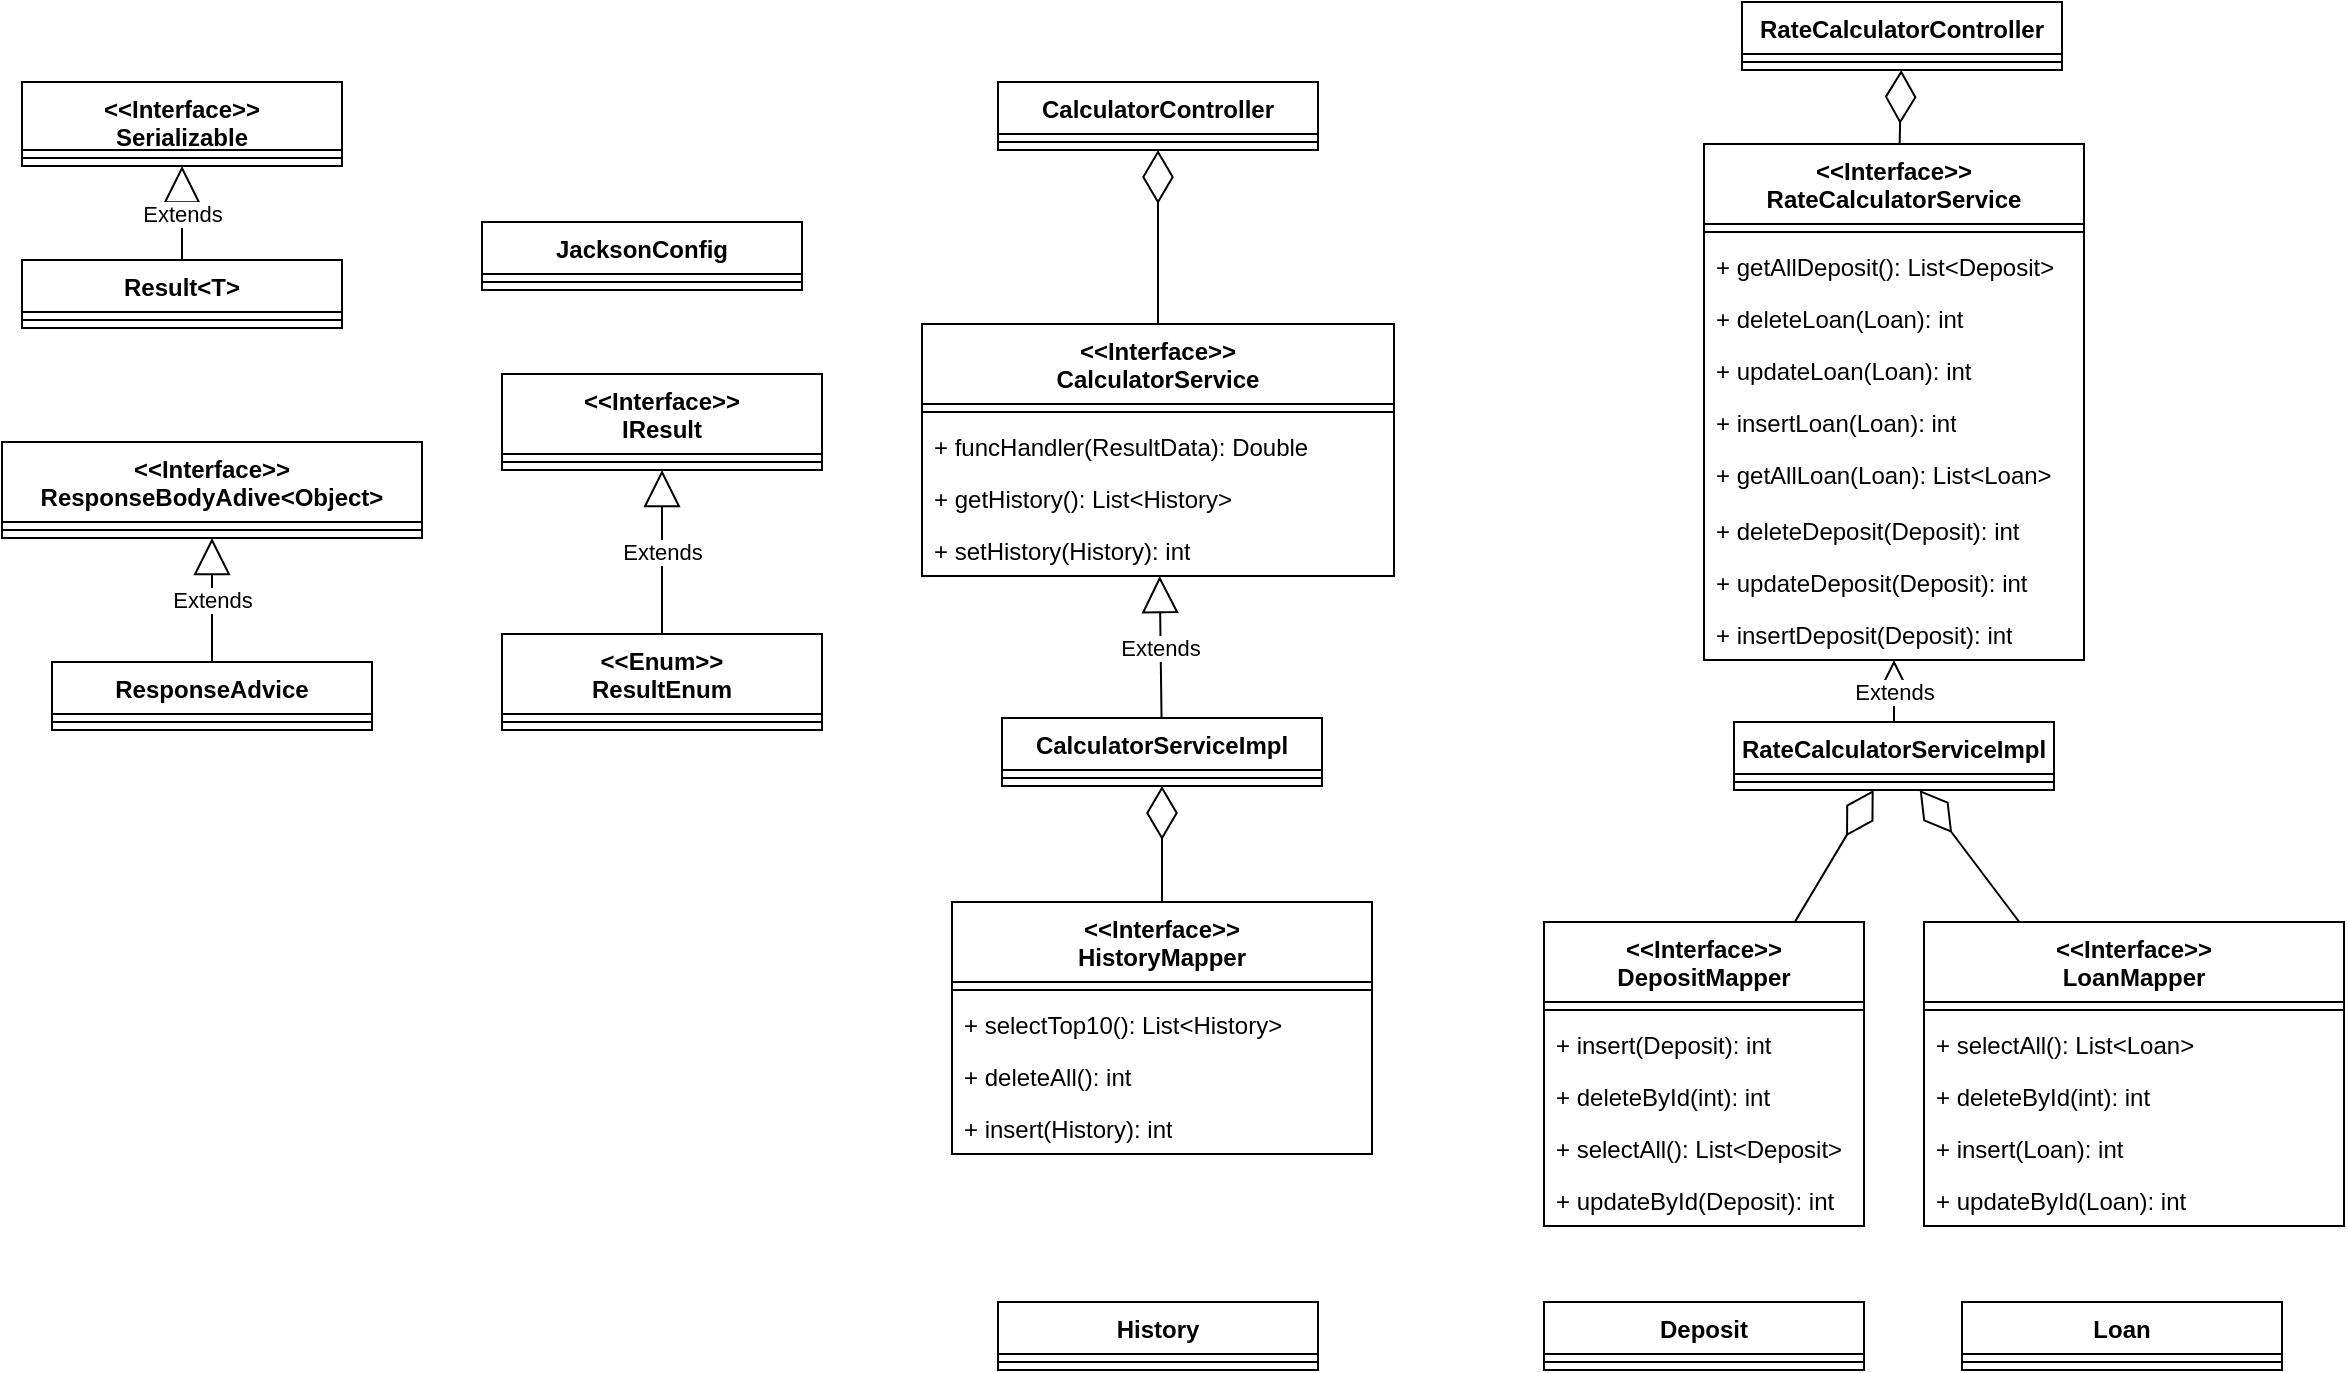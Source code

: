 <mxfile version="20.1.4" type="device"><diagram id="C5RBs43oDa-KdzZeNtuy" name="Page-1"><mxGraphModel dx="958" dy="501" grid="1" gridSize="10" guides="1" tooltips="1" connect="1" arrows="1" fold="1" page="1" pageScale="1" pageWidth="827" pageHeight="1169" math="0" shadow="0"><root><mxCell id="WIyWlLk6GJQsqaUBKTNV-0"/><mxCell id="WIyWlLk6GJQsqaUBKTNV-1" parent="WIyWlLk6GJQsqaUBKTNV-0"/><mxCell id="03QnKjAGLcGlabvrYhu9-0" value="Deposit" style="swimlane;fontStyle=1;align=center;verticalAlign=top;childLayout=stackLayout;horizontal=1;startSize=26;horizontalStack=0;resizeParent=1;resizeParentMax=0;resizeLast=0;collapsible=1;marginBottom=0;whiteSpace=wrap;html=1;" parent="WIyWlLk6GJQsqaUBKTNV-1" vertex="1"><mxGeometry x="801" y="1460" width="160" height="34" as="geometry"/></mxCell><mxCell id="03QnKjAGLcGlabvrYhu9-2" value="" style="line;strokeWidth=1;fillColor=none;align=left;verticalAlign=middle;spacingTop=-1;spacingLeft=3;spacingRight=3;rotatable=0;labelPosition=right;points=[];portConstraint=eastwest;strokeColor=inherit;" parent="03QnKjAGLcGlabvrYhu9-0" vertex="1"><mxGeometry y="26" width="160" height="8" as="geometry"/></mxCell><mxCell id="03QnKjAGLcGlabvrYhu9-4" value="History" style="swimlane;fontStyle=1;align=center;verticalAlign=top;childLayout=stackLayout;horizontal=1;startSize=26;horizontalStack=0;resizeParent=1;resizeParentMax=0;resizeLast=0;collapsible=1;marginBottom=0;whiteSpace=wrap;html=1;" parent="WIyWlLk6GJQsqaUBKTNV-1" vertex="1"><mxGeometry x="528" y="1460" width="160" height="34" as="geometry"/></mxCell><mxCell id="03QnKjAGLcGlabvrYhu9-6" value="" style="line;strokeWidth=1;fillColor=none;align=left;verticalAlign=middle;spacingTop=-1;spacingLeft=3;spacingRight=3;rotatable=0;labelPosition=right;points=[];portConstraint=eastwest;strokeColor=inherit;" parent="03QnKjAGLcGlabvrYhu9-4" vertex="1"><mxGeometry y="26" width="160" height="8" as="geometry"/></mxCell><mxCell id="03QnKjAGLcGlabvrYhu9-8" value="Loan" style="swimlane;fontStyle=1;align=center;verticalAlign=top;childLayout=stackLayout;horizontal=1;startSize=26;horizontalStack=0;resizeParent=1;resizeParentMax=0;resizeLast=0;collapsible=1;marginBottom=0;whiteSpace=wrap;html=1;" parent="WIyWlLk6GJQsqaUBKTNV-1" vertex="1"><mxGeometry x="1010" y="1460" width="160" height="34" as="geometry"/></mxCell><mxCell id="03QnKjAGLcGlabvrYhu9-10" value="" style="line;strokeWidth=1;fillColor=none;align=left;verticalAlign=middle;spacingTop=-1;spacingLeft=3;spacingRight=3;rotatable=0;labelPosition=right;points=[];portConstraint=eastwest;strokeColor=inherit;" parent="03QnKjAGLcGlabvrYhu9-8" vertex="1"><mxGeometry y="26" width="160" height="8" as="geometry"/></mxCell><mxCell id="03QnKjAGLcGlabvrYhu9-16" value="JacksonConfig" style="swimlane;fontStyle=1;align=center;verticalAlign=top;childLayout=stackLayout;horizontal=1;startSize=26;horizontalStack=0;resizeParent=1;resizeParentMax=0;resizeLast=0;collapsible=1;marginBottom=0;whiteSpace=wrap;html=1;" parent="WIyWlLk6GJQsqaUBKTNV-1" vertex="1"><mxGeometry x="270" y="920" width="160" height="34" as="geometry"/></mxCell><mxCell id="03QnKjAGLcGlabvrYhu9-18" value="" style="line;strokeWidth=1;fillColor=none;align=left;verticalAlign=middle;spacingTop=-1;spacingLeft=3;spacingRight=3;rotatable=0;labelPosition=right;points=[];portConstraint=eastwest;strokeColor=inherit;" parent="03QnKjAGLcGlabvrYhu9-16" vertex="1"><mxGeometry y="26" width="160" height="8" as="geometry"/></mxCell><mxCell id="03QnKjAGLcGlabvrYhu9-20" value="&amp;lt;&amp;lt;Interface&amp;gt;&amp;gt;&lt;br&gt;IResult" style="swimlane;fontStyle=1;align=center;verticalAlign=top;childLayout=stackLayout;horizontal=1;startSize=40;horizontalStack=0;resizeParent=1;resizeParentMax=0;resizeLast=0;collapsible=1;marginBottom=0;whiteSpace=wrap;html=1;" parent="WIyWlLk6GJQsqaUBKTNV-1" vertex="1"><mxGeometry x="280" y="996" width="160" height="48" as="geometry"/></mxCell><mxCell id="03QnKjAGLcGlabvrYhu9-22" value="" style="line;strokeWidth=1;fillColor=none;align=left;verticalAlign=middle;spacingTop=-1;spacingLeft=3;spacingRight=3;rotatable=0;labelPosition=right;points=[];portConstraint=eastwest;strokeColor=inherit;" parent="03QnKjAGLcGlabvrYhu9-20" vertex="1"><mxGeometry y="40" width="160" height="8" as="geometry"/></mxCell><mxCell id="03QnKjAGLcGlabvrYhu9-24" value="Result&amp;lt;T&amp;gt;" style="swimlane;fontStyle=1;align=center;verticalAlign=top;childLayout=stackLayout;horizontal=1;startSize=26;horizontalStack=0;resizeParent=1;resizeParentMax=0;resizeLast=0;collapsible=1;marginBottom=0;whiteSpace=wrap;html=1;" parent="WIyWlLk6GJQsqaUBKTNV-1" vertex="1"><mxGeometry x="40" y="939" width="160" height="34" as="geometry"/></mxCell><mxCell id="03QnKjAGLcGlabvrYhu9-26" value="" style="line;strokeWidth=1;fillColor=none;align=left;verticalAlign=middle;spacingTop=-1;spacingLeft=3;spacingRight=3;rotatable=0;labelPosition=right;points=[];portConstraint=eastwest;strokeColor=inherit;" parent="03QnKjAGLcGlabvrYhu9-24" vertex="1"><mxGeometry y="26" width="160" height="8" as="geometry"/></mxCell><mxCell id="03QnKjAGLcGlabvrYhu9-28" value="CalculatorController" style="swimlane;fontStyle=1;align=center;verticalAlign=top;childLayout=stackLayout;horizontal=1;startSize=26;horizontalStack=0;resizeParent=1;resizeParentMax=0;resizeLast=0;collapsible=1;marginBottom=0;whiteSpace=wrap;html=1;" parent="WIyWlLk6GJQsqaUBKTNV-1" vertex="1"><mxGeometry x="528" y="850" width="160" height="34" as="geometry"/></mxCell><mxCell id="03QnKjAGLcGlabvrYhu9-30" value="" style="line;strokeWidth=1;fillColor=none;align=left;verticalAlign=middle;spacingTop=-1;spacingLeft=3;spacingRight=3;rotatable=0;labelPosition=right;points=[];portConstraint=eastwest;strokeColor=inherit;" parent="03QnKjAGLcGlabvrYhu9-28" vertex="1"><mxGeometry y="26" width="160" height="8" as="geometry"/></mxCell><mxCell id="03QnKjAGLcGlabvrYhu9-36" value="RateCalculatorController" style="swimlane;fontStyle=1;align=center;verticalAlign=top;childLayout=stackLayout;horizontal=1;startSize=26;horizontalStack=0;resizeParent=1;resizeParentMax=0;resizeLast=0;collapsible=1;marginBottom=0;whiteSpace=wrap;html=1;" parent="WIyWlLk6GJQsqaUBKTNV-1" vertex="1"><mxGeometry x="900" y="810" width="160" height="34" as="geometry"/></mxCell><mxCell id="03QnKjAGLcGlabvrYhu9-38" value="" style="line;strokeWidth=1;fillColor=none;align=left;verticalAlign=middle;spacingTop=-1;spacingLeft=3;spacingRight=3;rotatable=0;labelPosition=right;points=[];portConstraint=eastwest;strokeColor=inherit;" parent="03QnKjAGLcGlabvrYhu9-36" vertex="1"><mxGeometry y="26" width="160" height="8" as="geometry"/></mxCell><mxCell id="03QnKjAGLcGlabvrYhu9-40" value="&amp;lt;&amp;lt;Enum&amp;gt;&amp;gt;&lt;br&gt;ResultEnum" style="swimlane;fontStyle=1;align=center;verticalAlign=top;childLayout=stackLayout;horizontal=1;startSize=40;horizontalStack=0;resizeParent=1;resizeParentMax=0;resizeLast=0;collapsible=1;marginBottom=0;whiteSpace=wrap;html=1;" parent="WIyWlLk6GJQsqaUBKTNV-1" vertex="1"><mxGeometry x="280" y="1126" width="160" height="48" as="geometry"/></mxCell><mxCell id="03QnKjAGLcGlabvrYhu9-42" value="" style="line;strokeWidth=1;fillColor=none;align=left;verticalAlign=middle;spacingTop=-1;spacingLeft=3;spacingRight=3;rotatable=0;labelPosition=right;points=[];portConstraint=eastwest;strokeColor=inherit;" parent="03QnKjAGLcGlabvrYhu9-40" vertex="1"><mxGeometry y="40" width="160" height="8" as="geometry"/></mxCell><mxCell id="03QnKjAGLcGlabvrYhu9-48" value="ResponseAdvice" style="swimlane;fontStyle=1;align=center;verticalAlign=top;childLayout=stackLayout;horizontal=1;startSize=26;horizontalStack=0;resizeParent=1;resizeParentMax=0;resizeLast=0;collapsible=1;marginBottom=0;whiteSpace=wrap;html=1;" parent="WIyWlLk6GJQsqaUBKTNV-1" vertex="1"><mxGeometry x="55" y="1140" width="160" height="34" as="geometry"/></mxCell><mxCell id="03QnKjAGLcGlabvrYhu9-50" value="" style="line;strokeWidth=1;fillColor=none;align=left;verticalAlign=middle;spacingTop=-1;spacingLeft=3;spacingRight=3;rotatable=0;labelPosition=right;points=[];portConstraint=eastwest;strokeColor=inherit;" parent="03QnKjAGLcGlabvrYhu9-48" vertex="1"><mxGeometry y="26" width="160" height="8" as="geometry"/></mxCell><mxCell id="03QnKjAGLcGlabvrYhu9-53" value="&amp;lt;&amp;lt;Interface&amp;gt;&amp;gt;&lt;br&gt;DepositMapper" style="swimlane;fontStyle=1;align=center;verticalAlign=top;childLayout=stackLayout;horizontal=1;startSize=40;horizontalStack=0;resizeParent=1;resizeParentMax=0;resizeLast=0;collapsible=1;marginBottom=0;whiteSpace=wrap;html=1;" parent="WIyWlLk6GJQsqaUBKTNV-1" vertex="1"><mxGeometry x="801" y="1270" width="160" height="152" as="geometry"/></mxCell><mxCell id="03QnKjAGLcGlabvrYhu9-55" value="" style="line;strokeWidth=1;fillColor=none;align=left;verticalAlign=middle;spacingTop=-1;spacingLeft=3;spacingRight=3;rotatable=0;labelPosition=right;points=[];portConstraint=eastwest;strokeColor=inherit;" parent="03QnKjAGLcGlabvrYhu9-53" vertex="1"><mxGeometry y="40" width="160" height="8" as="geometry"/></mxCell><mxCell id="03QnKjAGLcGlabvrYhu9-125" value="+ insert(Deposit): int" style="text;strokeColor=none;fillColor=none;align=left;verticalAlign=top;spacingLeft=4;spacingRight=4;overflow=hidden;rotatable=0;points=[[0,0.5],[1,0.5]];portConstraint=eastwest;whiteSpace=wrap;html=1;" parent="03QnKjAGLcGlabvrYhu9-53" vertex="1"><mxGeometry y="48" width="160" height="26" as="geometry"/></mxCell><mxCell id="03QnKjAGLcGlabvrYhu9-124" value="+ deleteById(int): int" style="text;strokeColor=none;fillColor=none;align=left;verticalAlign=top;spacingLeft=4;spacingRight=4;overflow=hidden;rotatable=0;points=[[0,0.5],[1,0.5]];portConstraint=eastwest;whiteSpace=wrap;html=1;" parent="03QnKjAGLcGlabvrYhu9-53" vertex="1"><mxGeometry y="74" width="160" height="26" as="geometry"/></mxCell><mxCell id="03QnKjAGLcGlabvrYhu9-123" value="+ selectAll(): List&amp;lt;Deposit&amp;gt;" style="text;strokeColor=none;fillColor=none;align=left;verticalAlign=top;spacingLeft=4;spacingRight=4;overflow=hidden;rotatable=0;points=[[0,0.5],[1,0.5]];portConstraint=eastwest;whiteSpace=wrap;html=1;" parent="03QnKjAGLcGlabvrYhu9-53" vertex="1"><mxGeometry y="100" width="160" height="26" as="geometry"/></mxCell><mxCell id="03QnKjAGLcGlabvrYhu9-126" value="+ updateById(Deposit): int" style="text;strokeColor=none;fillColor=none;align=left;verticalAlign=top;spacingLeft=4;spacingRight=4;overflow=hidden;rotatable=0;points=[[0,0.5],[1,0.5]];portConstraint=eastwest;whiteSpace=wrap;html=1;" parent="03QnKjAGLcGlabvrYhu9-53" vertex="1"><mxGeometry y="126" width="160" height="26" as="geometry"/></mxCell><mxCell id="03QnKjAGLcGlabvrYhu9-57" value="&amp;lt;&amp;lt;Interface&amp;gt;&amp;gt;&lt;br&gt;HistoryMapper" style="swimlane;fontStyle=1;align=center;verticalAlign=top;childLayout=stackLayout;horizontal=1;startSize=40;horizontalStack=0;resizeParent=1;resizeParentMax=0;resizeLast=0;collapsible=1;marginBottom=0;whiteSpace=wrap;html=1;" parent="WIyWlLk6GJQsqaUBKTNV-1" vertex="1"><mxGeometry x="505" y="1260" width="210" height="126" as="geometry"/></mxCell><mxCell id="03QnKjAGLcGlabvrYhu9-59" value="" style="line;strokeWidth=1;fillColor=none;align=left;verticalAlign=middle;spacingTop=-1;spacingLeft=3;spacingRight=3;rotatable=0;labelPosition=right;points=[];portConstraint=eastwest;strokeColor=inherit;" parent="03QnKjAGLcGlabvrYhu9-57" vertex="1"><mxGeometry y="40" width="210" height="8" as="geometry"/></mxCell><mxCell id="03QnKjAGLcGlabvrYhu9-127" value="+ selectTop10(): List&amp;lt;History&amp;gt;" style="text;strokeColor=none;fillColor=none;align=left;verticalAlign=top;spacingLeft=4;spacingRight=4;overflow=hidden;rotatable=0;points=[[0,0.5],[1,0.5]];portConstraint=eastwest;whiteSpace=wrap;html=1;" parent="03QnKjAGLcGlabvrYhu9-57" vertex="1"><mxGeometry y="48" width="210" height="26" as="geometry"/></mxCell><mxCell id="03QnKjAGLcGlabvrYhu9-128" value="+ deleteAll(): int" style="text;strokeColor=none;fillColor=none;align=left;verticalAlign=top;spacingLeft=4;spacingRight=4;overflow=hidden;rotatable=0;points=[[0,0.5],[1,0.5]];portConstraint=eastwest;whiteSpace=wrap;html=1;" parent="03QnKjAGLcGlabvrYhu9-57" vertex="1"><mxGeometry y="74" width="210" height="26" as="geometry"/></mxCell><mxCell id="03QnKjAGLcGlabvrYhu9-129" value="+ insert(History): int" style="text;strokeColor=none;fillColor=none;align=left;verticalAlign=top;spacingLeft=4;spacingRight=4;overflow=hidden;rotatable=0;points=[[0,0.5],[1,0.5]];portConstraint=eastwest;whiteSpace=wrap;html=1;" parent="03QnKjAGLcGlabvrYhu9-57" vertex="1"><mxGeometry y="100" width="210" height="26" as="geometry"/></mxCell><mxCell id="03QnKjAGLcGlabvrYhu9-61" value="&amp;lt;&amp;lt;Interface&amp;gt;&amp;gt;&lt;br&gt;LoanMapper" style="swimlane;fontStyle=1;align=center;verticalAlign=top;childLayout=stackLayout;horizontal=1;startSize=40;horizontalStack=0;resizeParent=1;resizeParentMax=0;resizeLast=0;collapsible=1;marginBottom=0;whiteSpace=wrap;html=1;" parent="WIyWlLk6GJQsqaUBKTNV-1" vertex="1"><mxGeometry x="991" y="1270" width="210" height="152" as="geometry"/></mxCell><mxCell id="03QnKjAGLcGlabvrYhu9-63" value="" style="line;strokeWidth=1;fillColor=none;align=left;verticalAlign=middle;spacingTop=-1;spacingLeft=3;spacingRight=3;rotatable=0;labelPosition=right;points=[];portConstraint=eastwest;strokeColor=inherit;" parent="03QnKjAGLcGlabvrYhu9-61" vertex="1"><mxGeometry y="40" width="210" height="8" as="geometry"/></mxCell><mxCell id="03QnKjAGLcGlabvrYhu9-119" value="+ selectAll(): List&amp;lt;Loan&amp;gt;" style="text;strokeColor=none;fillColor=none;align=left;verticalAlign=top;spacingLeft=4;spacingRight=4;overflow=hidden;rotatable=0;points=[[0,0.5],[1,0.5]];portConstraint=eastwest;whiteSpace=wrap;html=1;" parent="03QnKjAGLcGlabvrYhu9-61" vertex="1"><mxGeometry y="48" width="210" height="26" as="geometry"/></mxCell><mxCell id="03QnKjAGLcGlabvrYhu9-120" value="+ deleteById(int): int" style="text;strokeColor=none;fillColor=none;align=left;verticalAlign=top;spacingLeft=4;spacingRight=4;overflow=hidden;rotatable=0;points=[[0,0.5],[1,0.5]];portConstraint=eastwest;whiteSpace=wrap;html=1;" parent="03QnKjAGLcGlabvrYhu9-61" vertex="1"><mxGeometry y="74" width="210" height="26" as="geometry"/></mxCell><mxCell id="03QnKjAGLcGlabvrYhu9-121" value="+ insert(Loan): int" style="text;strokeColor=none;fillColor=none;align=left;verticalAlign=top;spacingLeft=4;spacingRight=4;overflow=hidden;rotatable=0;points=[[0,0.5],[1,0.5]];portConstraint=eastwest;whiteSpace=wrap;html=1;" parent="03QnKjAGLcGlabvrYhu9-61" vertex="1"><mxGeometry y="100" width="210" height="26" as="geometry"/></mxCell><mxCell id="03QnKjAGLcGlabvrYhu9-122" value="+ updateById(Loan): int" style="text;strokeColor=none;fillColor=none;align=left;verticalAlign=top;spacingLeft=4;spacingRight=4;overflow=hidden;rotatable=0;points=[[0,0.5],[1,0.5]];portConstraint=eastwest;whiteSpace=wrap;html=1;" parent="03QnKjAGLcGlabvrYhu9-61" vertex="1"><mxGeometry y="126" width="210" height="26" as="geometry"/></mxCell><mxCell id="03QnKjAGLcGlabvrYhu9-65" value="CalculatorServiceImpl" style="swimlane;fontStyle=1;align=center;verticalAlign=top;childLayout=stackLayout;horizontal=1;startSize=26;horizontalStack=0;resizeParent=1;resizeParentMax=0;resizeLast=0;collapsible=1;marginBottom=0;whiteSpace=wrap;html=1;" parent="WIyWlLk6GJQsqaUBKTNV-1" vertex="1"><mxGeometry x="530" y="1168" width="160" height="34" as="geometry"/></mxCell><mxCell id="03QnKjAGLcGlabvrYhu9-67" value="" style="line;strokeWidth=1;fillColor=none;align=left;verticalAlign=middle;spacingTop=-1;spacingLeft=3;spacingRight=3;rotatable=0;labelPosition=right;points=[];portConstraint=eastwest;strokeColor=inherit;" parent="03QnKjAGLcGlabvrYhu9-65" vertex="1"><mxGeometry y="26" width="160" height="8" as="geometry"/></mxCell><mxCell id="03QnKjAGLcGlabvrYhu9-69" value="RateCalculatorServiceImpl" style="swimlane;fontStyle=1;align=center;verticalAlign=top;childLayout=stackLayout;horizontal=1;startSize=26;horizontalStack=0;resizeParent=1;resizeParentMax=0;resizeLast=0;collapsible=1;marginBottom=0;whiteSpace=wrap;html=1;" parent="WIyWlLk6GJQsqaUBKTNV-1" vertex="1"><mxGeometry x="896" y="1170" width="160" height="34" as="geometry"/></mxCell><mxCell id="03QnKjAGLcGlabvrYhu9-71" value="" style="line;strokeWidth=1;fillColor=none;align=left;verticalAlign=middle;spacingTop=-1;spacingLeft=3;spacingRight=3;rotatable=0;labelPosition=right;points=[];portConstraint=eastwest;strokeColor=inherit;" parent="03QnKjAGLcGlabvrYhu9-69" vertex="1"><mxGeometry y="26" width="160" height="8" as="geometry"/></mxCell><mxCell id="03QnKjAGLcGlabvrYhu9-73" value="&amp;lt;&amp;lt;Interface&amp;gt;&amp;gt;&lt;br&gt;CalculatorService" style="swimlane;fontStyle=1;align=center;verticalAlign=top;childLayout=stackLayout;horizontal=1;startSize=40;horizontalStack=0;resizeParent=1;resizeParentMax=0;resizeLast=0;collapsible=1;marginBottom=0;whiteSpace=wrap;html=1;" parent="WIyWlLk6GJQsqaUBKTNV-1" vertex="1"><mxGeometry x="490" y="971" width="236" height="126" as="geometry"/></mxCell><mxCell id="03QnKjAGLcGlabvrYhu9-75" value="" style="line;strokeWidth=1;fillColor=none;align=left;verticalAlign=middle;spacingTop=-1;spacingLeft=3;spacingRight=3;rotatable=0;labelPosition=right;points=[];portConstraint=eastwest;strokeColor=inherit;" parent="03QnKjAGLcGlabvrYhu9-73" vertex="1"><mxGeometry y="40" width="236" height="8" as="geometry"/></mxCell><mxCell id="03QnKjAGLcGlabvrYhu9-116" value="+ funcHandler(ResultData): Double" style="text;strokeColor=none;fillColor=none;align=left;verticalAlign=top;spacingLeft=4;spacingRight=4;overflow=hidden;rotatable=0;points=[[0,0.5],[1,0.5]];portConstraint=eastwest;whiteSpace=wrap;html=1;" parent="03QnKjAGLcGlabvrYhu9-73" vertex="1"><mxGeometry y="48" width="236" height="26" as="geometry"/></mxCell><mxCell id="03QnKjAGLcGlabvrYhu9-117" value="+ getHistory(): List&amp;lt;History&amp;gt;" style="text;strokeColor=none;fillColor=none;align=left;verticalAlign=top;spacingLeft=4;spacingRight=4;overflow=hidden;rotatable=0;points=[[0,0.5],[1,0.5]];portConstraint=eastwest;whiteSpace=wrap;html=1;" parent="03QnKjAGLcGlabvrYhu9-73" vertex="1"><mxGeometry y="74" width="236" height="26" as="geometry"/></mxCell><mxCell id="03QnKjAGLcGlabvrYhu9-118" value="+ setHistory(History): int" style="text;strokeColor=none;fillColor=none;align=left;verticalAlign=top;spacingLeft=4;spacingRight=4;overflow=hidden;rotatable=0;points=[[0,0.5],[1,0.5]];portConstraint=eastwest;whiteSpace=wrap;html=1;" parent="03QnKjAGLcGlabvrYhu9-73" vertex="1"><mxGeometry y="100" width="236" height="26" as="geometry"/></mxCell><mxCell id="03QnKjAGLcGlabvrYhu9-77" value="&amp;lt;&amp;lt;Interface&amp;gt;&amp;gt;&lt;br&gt;RateCalculatorService" style="swimlane;fontStyle=1;align=center;verticalAlign=top;childLayout=stackLayout;horizontal=1;startSize=40;horizontalStack=0;resizeParent=1;resizeParentMax=0;resizeLast=0;collapsible=1;marginBottom=0;whiteSpace=wrap;html=1;" parent="WIyWlLk6GJQsqaUBKTNV-1" vertex="1"><mxGeometry x="881" y="881" width="190" height="258" as="geometry"/></mxCell><mxCell id="03QnKjAGLcGlabvrYhu9-79" value="" style="line;strokeWidth=1;fillColor=none;align=left;verticalAlign=middle;spacingTop=-1;spacingLeft=3;spacingRight=3;rotatable=0;labelPosition=right;points=[];portConstraint=eastwest;strokeColor=inherit;" parent="03QnKjAGLcGlabvrYhu9-77" vertex="1"><mxGeometry y="40" width="190" height="8" as="geometry"/></mxCell><mxCell id="03QnKjAGLcGlabvrYhu9-108" value="+ getAllDeposit(): List&amp;lt;Deposit&amp;gt;" style="text;strokeColor=none;fillColor=none;align=left;verticalAlign=top;spacingLeft=4;spacingRight=4;overflow=hidden;rotatable=0;points=[[0,0.5],[1,0.5]];portConstraint=eastwest;whiteSpace=wrap;html=1;" parent="03QnKjAGLcGlabvrYhu9-77" vertex="1"><mxGeometry y="48" width="190" height="26" as="geometry"/></mxCell><mxCell id="03QnKjAGLcGlabvrYhu9-115" value="+ deleteLoan(Loan): int" style="text;strokeColor=none;fillColor=none;align=left;verticalAlign=top;spacingLeft=4;spacingRight=4;overflow=hidden;rotatable=0;points=[[0,0.5],[1,0.5]];portConstraint=eastwest;whiteSpace=wrap;html=1;" parent="03QnKjAGLcGlabvrYhu9-77" vertex="1"><mxGeometry y="74" width="190" height="26" as="geometry"/></mxCell><mxCell id="03QnKjAGLcGlabvrYhu9-114" value="+ updateLoan(Loan): int" style="text;strokeColor=none;fillColor=none;align=left;verticalAlign=top;spacingLeft=4;spacingRight=4;overflow=hidden;rotatable=0;points=[[0,0.5],[1,0.5]];portConstraint=eastwest;whiteSpace=wrap;html=1;" parent="03QnKjAGLcGlabvrYhu9-77" vertex="1"><mxGeometry y="100" width="190" height="26" as="geometry"/></mxCell><mxCell id="03QnKjAGLcGlabvrYhu9-113" value="+ insertLoan(Loan): int" style="text;strokeColor=none;fillColor=none;align=left;verticalAlign=top;spacingLeft=4;spacingRight=4;overflow=hidden;rotatable=0;points=[[0,0.5],[1,0.5]];portConstraint=eastwest;whiteSpace=wrap;html=1;" parent="03QnKjAGLcGlabvrYhu9-77" vertex="1"><mxGeometry y="126" width="190" height="26" as="geometry"/></mxCell><mxCell id="03QnKjAGLcGlabvrYhu9-112" value="+ getAllLoan(Loan): List&amp;lt;Loan&amp;gt;" style="text;strokeColor=none;fillColor=none;align=left;verticalAlign=top;spacingLeft=4;spacingRight=4;overflow=hidden;rotatable=0;points=[[0,0.5],[1,0.5]];portConstraint=eastwest;whiteSpace=wrap;html=1;" parent="03QnKjAGLcGlabvrYhu9-77" vertex="1"><mxGeometry y="152" width="190" height="28" as="geometry"/></mxCell><mxCell id="03QnKjAGLcGlabvrYhu9-111" value="+ deleteDeposit(Deposit): int" style="text;strokeColor=none;fillColor=none;align=left;verticalAlign=top;spacingLeft=4;spacingRight=4;overflow=hidden;rotatable=0;points=[[0,0.5],[1,0.5]];portConstraint=eastwest;whiteSpace=wrap;html=1;" parent="03QnKjAGLcGlabvrYhu9-77" vertex="1"><mxGeometry y="180" width="190" height="26" as="geometry"/></mxCell><mxCell id="03QnKjAGLcGlabvrYhu9-110" value="+ updateDeposit(Deposit): int" style="text;strokeColor=none;fillColor=none;align=left;verticalAlign=top;spacingLeft=4;spacingRight=4;overflow=hidden;rotatable=0;points=[[0,0.5],[1,0.5]];portConstraint=eastwest;whiteSpace=wrap;html=1;" parent="03QnKjAGLcGlabvrYhu9-77" vertex="1"><mxGeometry y="206" width="190" height="26" as="geometry"/></mxCell><mxCell id="03QnKjAGLcGlabvrYhu9-109" value="+ insertDeposit(Deposit): int" style="text;strokeColor=none;fillColor=none;align=left;verticalAlign=top;spacingLeft=4;spacingRight=4;overflow=hidden;rotatable=0;points=[[0,0.5],[1,0.5]];portConstraint=eastwest;whiteSpace=wrap;html=1;" parent="03QnKjAGLcGlabvrYhu9-77" vertex="1"><mxGeometry y="232" width="190" height="26" as="geometry"/></mxCell><mxCell id="03QnKjAGLcGlabvrYhu9-85" value="Extends" style="endArrow=block;endSize=16;endFill=0;html=1;rounded=0;" parent="WIyWlLk6GJQsqaUBKTNV-1" source="03QnKjAGLcGlabvrYhu9-65" target="03QnKjAGLcGlabvrYhu9-73" edge="1"><mxGeometry width="160" relative="1" as="geometry"><mxPoint x="750" y="1340" as="sourcePoint"/><mxPoint x="910" y="1340" as="targetPoint"/></mxGeometry></mxCell><mxCell id="03QnKjAGLcGlabvrYhu9-86" value="Extends" style="endArrow=block;endSize=16;endFill=0;html=1;rounded=0;" parent="WIyWlLk6GJQsqaUBKTNV-1" source="03QnKjAGLcGlabvrYhu9-69" target="03QnKjAGLcGlabvrYhu9-77" edge="1"><mxGeometry width="160" relative="1" as="geometry"><mxPoint x="1105" y="1290" as="sourcePoint"/><mxPoint x="1265" y="1290" as="targetPoint"/></mxGeometry></mxCell><mxCell id="03QnKjAGLcGlabvrYhu9-88" value="" style="endArrow=diamondThin;endFill=0;endSize=24;html=1;rounded=0;" parent="WIyWlLk6GJQsqaUBKTNV-1" source="03QnKjAGLcGlabvrYhu9-53" target="03QnKjAGLcGlabvrYhu9-69" edge="1"><mxGeometry width="160" relative="1" as="geometry"><mxPoint x="750" y="1190" as="sourcePoint"/><mxPoint x="910" y="1190" as="targetPoint"/></mxGeometry></mxCell><mxCell id="03QnKjAGLcGlabvrYhu9-89" value="" style="endArrow=diamondThin;endFill=0;endSize=24;html=1;rounded=0;" parent="WIyWlLk6GJQsqaUBKTNV-1" source="03QnKjAGLcGlabvrYhu9-61" target="03QnKjAGLcGlabvrYhu9-69" edge="1"><mxGeometry width="160" relative="1" as="geometry"><mxPoint x="1110" y="1210" as="sourcePoint"/><mxPoint x="1270" y="1210" as="targetPoint"/></mxGeometry></mxCell><mxCell id="03QnKjAGLcGlabvrYhu9-90" value="" style="endArrow=diamondThin;endFill=0;endSize=24;html=1;rounded=0;" parent="WIyWlLk6GJQsqaUBKTNV-1" source="03QnKjAGLcGlabvrYhu9-57" target="03QnKjAGLcGlabvrYhu9-65" edge="1"><mxGeometry width="160" relative="1" as="geometry"><mxPoint x="660" y="1287" as="sourcePoint"/><mxPoint x="820" y="1287" as="targetPoint"/></mxGeometry></mxCell><mxCell id="03QnKjAGLcGlabvrYhu9-92" value="&amp;lt;&amp;lt;Interface&amp;gt;&amp;gt;&lt;br&gt;ResponseBodyAdive&amp;lt;Object&amp;gt;" style="swimlane;fontStyle=1;align=center;verticalAlign=top;childLayout=stackLayout;horizontal=1;startSize=40;horizontalStack=0;resizeParent=1;resizeParentMax=0;resizeLast=0;collapsible=1;marginBottom=0;whiteSpace=wrap;html=1;" parent="WIyWlLk6GJQsqaUBKTNV-1" vertex="1"><mxGeometry x="30" y="1030" width="210" height="48" as="geometry"/></mxCell><mxCell id="03QnKjAGLcGlabvrYhu9-94" value="" style="line;strokeWidth=1;fillColor=none;align=left;verticalAlign=middle;spacingTop=-1;spacingLeft=3;spacingRight=3;rotatable=0;labelPosition=right;points=[];portConstraint=eastwest;strokeColor=inherit;" parent="03QnKjAGLcGlabvrYhu9-92" vertex="1"><mxGeometry y="40" width="210" height="8" as="geometry"/></mxCell><mxCell id="03QnKjAGLcGlabvrYhu9-96" value="Extends" style="endArrow=block;endSize=16;endFill=0;html=1;rounded=0;" parent="WIyWlLk6GJQsqaUBKTNV-1" source="03QnKjAGLcGlabvrYhu9-48" target="03QnKjAGLcGlabvrYhu9-92" edge="1"><mxGeometry width="160" relative="1" as="geometry"><mxPoint x="305" y="1160" as="sourcePoint"/><mxPoint x="465" y="1160" as="targetPoint"/></mxGeometry></mxCell><mxCell id="03QnKjAGLcGlabvrYhu9-97" value="Extends" style="endArrow=block;endSize=16;endFill=0;html=1;rounded=0;" parent="WIyWlLk6GJQsqaUBKTNV-1" source="03QnKjAGLcGlabvrYhu9-40" target="03QnKjAGLcGlabvrYhu9-20" edge="1"><mxGeometry width="160" relative="1" as="geometry"><mxPoint x="80" y="1036" as="sourcePoint"/><mxPoint x="240" y="1036" as="targetPoint"/></mxGeometry></mxCell><mxCell id="03QnKjAGLcGlabvrYhu9-99" value="" style="endArrow=diamondThin;endFill=0;endSize=24;html=1;rounded=0;" parent="WIyWlLk6GJQsqaUBKTNV-1" source="03QnKjAGLcGlabvrYhu9-77" target="03QnKjAGLcGlabvrYhu9-36" edge="1"><mxGeometry width="160" relative="1" as="geometry"><mxPoint x="775" y="1120" as="sourcePoint"/><mxPoint x="935" y="1120" as="targetPoint"/></mxGeometry></mxCell><mxCell id="03QnKjAGLcGlabvrYhu9-100" value="" style="endArrow=diamondThin;endFill=0;endSize=24;html=1;rounded=0;" parent="WIyWlLk6GJQsqaUBKTNV-1" source="03QnKjAGLcGlabvrYhu9-73" target="03QnKjAGLcGlabvrYhu9-28" edge="1"><mxGeometry width="160" relative="1" as="geometry"><mxPoint x="350" y="1050" as="sourcePoint"/><mxPoint x="510" y="1050" as="targetPoint"/></mxGeometry></mxCell><mxCell id="03QnKjAGLcGlabvrYhu9-101" value="&amp;lt;&amp;lt;Interface&amp;gt;&amp;gt;&lt;br&gt;Serializable" style="swimlane;fontStyle=1;align=center;verticalAlign=top;childLayout=stackLayout;horizontal=1;startSize=34;horizontalStack=0;resizeParent=1;resizeParentMax=0;resizeLast=0;collapsible=1;marginBottom=0;whiteSpace=wrap;html=1;" parent="WIyWlLk6GJQsqaUBKTNV-1" vertex="1"><mxGeometry x="40" y="850" width="160" height="42" as="geometry"/></mxCell><mxCell id="03QnKjAGLcGlabvrYhu9-103" value="" style="line;strokeWidth=1;fillColor=none;align=left;verticalAlign=middle;spacingTop=-1;spacingLeft=3;spacingRight=3;rotatable=0;labelPosition=right;points=[];portConstraint=eastwest;strokeColor=inherit;" parent="03QnKjAGLcGlabvrYhu9-101" vertex="1"><mxGeometry y="34" width="160" height="8" as="geometry"/></mxCell><mxCell id="03QnKjAGLcGlabvrYhu9-105" value="Extends" style="endArrow=block;endSize=16;endFill=0;html=1;rounded=0;" parent="WIyWlLk6GJQsqaUBKTNV-1" source="03QnKjAGLcGlabvrYhu9-24" target="03QnKjAGLcGlabvrYhu9-101" edge="1"><mxGeometry width="160" relative="1" as="geometry"><mxPoint x="-120" y="900" as="sourcePoint"/><mxPoint x="40" y="900" as="targetPoint"/></mxGeometry></mxCell></root></mxGraphModel></diagram></mxfile>